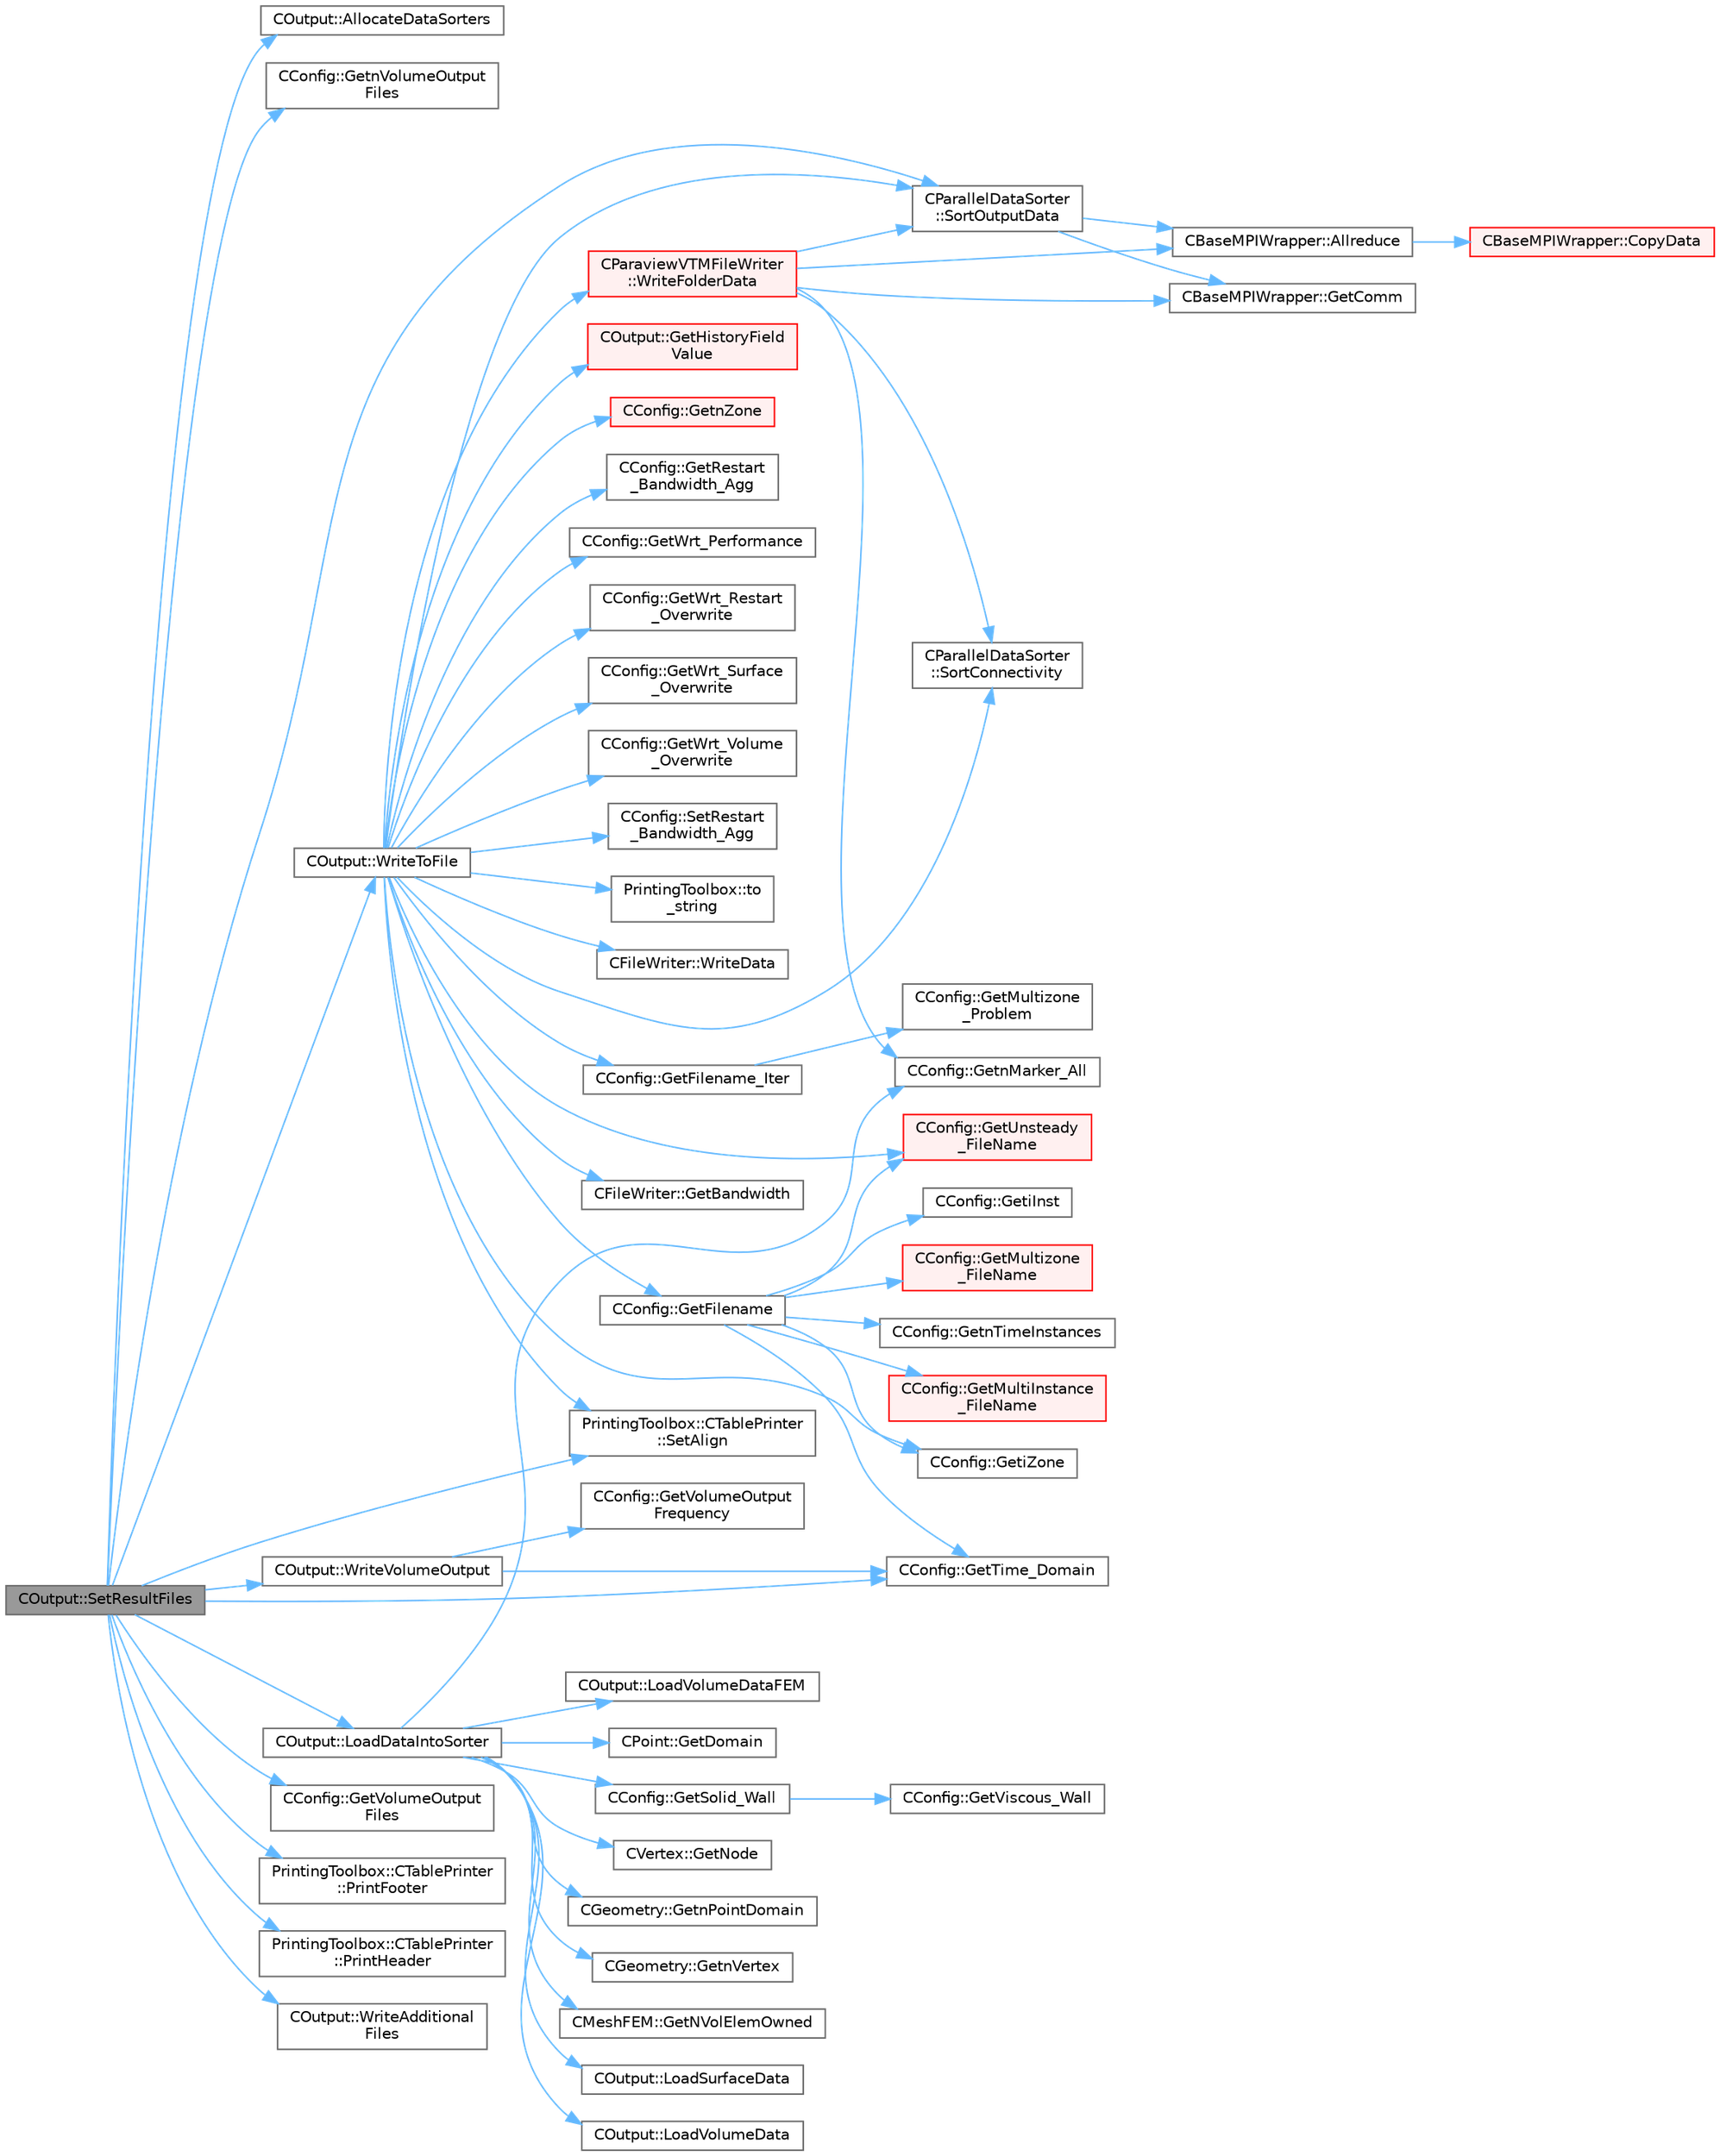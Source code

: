 digraph "COutput::SetResultFiles"
{
 // LATEX_PDF_SIZE
  bgcolor="transparent";
  edge [fontname=Helvetica,fontsize=10,labelfontname=Helvetica,labelfontsize=10];
  node [fontname=Helvetica,fontsize=10,shape=box,height=0.2,width=0.4];
  rankdir="LR";
  Node1 [id="Node000001",label="COutput::SetResultFiles",height=0.2,width=0.4,color="gray40", fillcolor="grey60", style="filled", fontcolor="black",tooltip="Loop through all requested output files and write the volume output data."];
  Node1 -> Node2 [id="edge1_Node000001_Node000002",color="steelblue1",style="solid",tooltip=" "];
  Node2 [id="Node000002",label="COutput::AllocateDataSorters",height=0.2,width=0.4,color="grey40", fillcolor="white", style="filled",URL="$classCOutput.html#a576a9991a81b18368a1f8ad09b8c65cf",tooltip="Allocates the data sorters if necessary."];
  Node1 -> Node3 [id="edge2_Node000001_Node000003",color="steelblue1",style="solid",tooltip=" "];
  Node3 [id="Node000003",label="CConfig::GetnVolumeOutput\lFiles",height=0.2,width=0.4,color="grey40", fillcolor="white", style="filled",URL="$classCConfig.html#a2298deab9cdc00a1c09f6e7cf6c8e07c",tooltip="GetnVolumeOutputFiles."];
  Node1 -> Node4 [id="edge3_Node000001_Node000004",color="steelblue1",style="solid",tooltip=" "];
  Node4 [id="Node000004",label="CConfig::GetTime_Domain",height=0.2,width=0.4,color="grey40", fillcolor="white", style="filled",URL="$classCConfig.html#a85d2e3cf43b77c63642c40c235b853f3",tooltip="Check if the multizone problem is solved for time domain."];
  Node1 -> Node5 [id="edge4_Node000001_Node000005",color="steelblue1",style="solid",tooltip=" "];
  Node5 [id="Node000005",label="CConfig::GetVolumeOutput\lFiles",height=0.2,width=0.4,color="grey40", fillcolor="white", style="filled",URL="$classCConfig.html#ae85a16a496604fc404d3fb33d559f65c",tooltip="GetVolumeOutputFiles."];
  Node1 -> Node6 [id="edge5_Node000001_Node000006",color="steelblue1",style="solid",tooltip=" "];
  Node6 [id="Node000006",label="COutput::LoadDataIntoSorter",height=0.2,width=0.4,color="grey40", fillcolor="white", style="filled",URL="$classCOutput.html#ac54efb9d794c522e1bef6cb4ed0d5b9f",tooltip="Load up the values of the requested volume fields into ::Local_Data array."];
  Node6 -> Node7 [id="edge6_Node000006_Node000007",color="steelblue1",style="solid",tooltip=" "];
  Node7 [id="Node000007",label="CPoint::GetDomain",height=0.2,width=0.4,color="grey40", fillcolor="white", style="filled",URL="$classCPoint.html#aa58a27b602e47ddcad22ae74a5c6bc81",tooltip="For parallel computation, its indicates if a point must be computed or not."];
  Node6 -> Node8 [id="edge7_Node000006_Node000008",color="steelblue1",style="solid",tooltip=" "];
  Node8 [id="Node000008",label="CConfig::GetnMarker_All",height=0.2,width=0.4,color="grey40", fillcolor="white", style="filled",URL="$classCConfig.html#a459dee039e618d21a5d78db61c221240",tooltip="Get the total number of boundary markers of the local process including send/receive domains."];
  Node6 -> Node9 [id="edge8_Node000006_Node000009",color="steelblue1",style="solid",tooltip=" "];
  Node9 [id="Node000009",label="CVertex::GetNode",height=0.2,width=0.4,color="grey40", fillcolor="white", style="filled",URL="$classCVertex.html#ad568da06e7191358d3a09a1bee71cdb5",tooltip="Get the node of the vertex."];
  Node6 -> Node10 [id="edge9_Node000006_Node000010",color="steelblue1",style="solid",tooltip=" "];
  Node10 [id="Node000010",label="CGeometry::GetnPointDomain",height=0.2,width=0.4,color="grey40", fillcolor="white", style="filled",URL="$classCGeometry.html#ac84179060bbac1fe5e856ea3da850b6e",tooltip="Get number of real points (that belong to the domain)."];
  Node6 -> Node11 [id="edge10_Node000006_Node000011",color="steelblue1",style="solid",tooltip=" "];
  Node11 [id="Node000011",label="CGeometry::GetnVertex",height=0.2,width=0.4,color="grey40", fillcolor="white", style="filled",URL="$classCGeometry.html#a00b7f7e71ff42bd38f39147366dd093a",tooltip="Get number of vertices."];
  Node6 -> Node12 [id="edge11_Node000006_Node000012",color="steelblue1",style="solid",tooltip=" "];
  Node12 [id="Node000012",label="CMeshFEM::GetNVolElemOwned",height=0.2,width=0.4,color="grey40", fillcolor="white", style="filled",URL="$classCMeshFEM.html#a98cac5880bf32dd7a81e90cfe3e83faa",tooltip="Function, which makes available the number of owned volume elements in the local FEM mesh."];
  Node6 -> Node13 [id="edge12_Node000006_Node000013",color="steelblue1",style="solid",tooltip=" "];
  Node13 [id="Node000013",label="CConfig::GetSolid_Wall",height=0.2,width=0.4,color="grey40", fillcolor="white", style="filled",URL="$classCConfig.html#a1e07d3641838843be05ed58424d39f4f",tooltip="Determines whether a marker with index iMarker is a solid boundary."];
  Node13 -> Node14 [id="edge13_Node000013_Node000014",color="steelblue1",style="solid",tooltip=" "];
  Node14 [id="Node000014",label="CConfig::GetViscous_Wall",height=0.2,width=0.4,color="grey40", fillcolor="white", style="filled",URL="$classCConfig.html#a890cf694cae683bb44a36c1fa1160e65",tooltip="Determines whether a marker with index iMarker is a viscous no-slip boundary."];
  Node6 -> Node15 [id="edge14_Node000006_Node000015",color="steelblue1",style="solid",tooltip=" "];
  Node15 [id="Node000015",label="COutput::LoadSurfaceData",height=0.2,width=0.4,color="grey40", fillcolor="white", style="filled",URL="$classCOutput.html#a01f7c43d229c94a9e8e954a538e5e66e",tooltip="Set the values of the volume output fields for a surface point."];
  Node6 -> Node16 [id="edge15_Node000006_Node000016",color="steelblue1",style="solid",tooltip=" "];
  Node16 [id="Node000016",label="COutput::LoadVolumeData",height=0.2,width=0.4,color="grey40", fillcolor="white", style="filled",URL="$classCOutput.html#ad9fcb944022e0d7131d89987458a02ce",tooltip="Set the values of the volume output fields for a point."];
  Node6 -> Node17 [id="edge16_Node000006_Node000017",color="steelblue1",style="solid",tooltip=" "];
  Node17 [id="Node000017",label="COutput::LoadVolumeDataFEM",height=0.2,width=0.4,color="grey40", fillcolor="white", style="filled",URL="$classCOutput.html#a379815a77f3a10e96834a95ff74d57f1",tooltip="Set the values of the volume output fields for a point."];
  Node1 -> Node18 [id="edge17_Node000001_Node000018",color="steelblue1",style="solid",tooltip=" "];
  Node18 [id="Node000018",label="PrintingToolbox::CTablePrinter\l::PrintFooter",height=0.2,width=0.4,color="grey40", fillcolor="white", style="filled",URL="$classPrintingToolbox_1_1CTablePrinter.html#ac1bc6229daf9b3181de565905281ee2a",tooltip="Print the footer."];
  Node1 -> Node19 [id="edge18_Node000001_Node000019",color="steelblue1",style="solid",tooltip=" "];
  Node19 [id="Node000019",label="PrintingToolbox::CTablePrinter\l::PrintHeader",height=0.2,width=0.4,color="grey40", fillcolor="white", style="filled",URL="$classPrintingToolbox_1_1CTablePrinter.html#a475fafce69bdc78e973a2546e6e6be76",tooltip="Print the header."];
  Node1 -> Node20 [id="edge19_Node000001_Node000020",color="steelblue1",style="solid",tooltip=" "];
  Node20 [id="Node000020",label="PrintingToolbox::CTablePrinter\l::SetAlign",height=0.2,width=0.4,color="grey40", fillcolor="white", style="filled",URL="$classPrintingToolbox_1_1CTablePrinter.html#ad3691499a7bfa024bf97a7fc00ef33c7",tooltip="Set the alignment of the table entries (CENTER only works for the header at the moment)."];
  Node1 -> Node21 [id="edge20_Node000001_Node000021",color="steelblue1",style="solid",tooltip=" "];
  Node21 [id="Node000021",label="CParallelDataSorter\l::SortOutputData",height=0.2,width=0.4,color="grey40", fillcolor="white", style="filled",URL="$classCParallelDataSorter.html#a44dd56ef2671d15e21eacf3fda758a83",tooltip="Sort the output data for each grid node into a linear partitioning across all processors."];
  Node21 -> Node22 [id="edge21_Node000021_Node000022",color="steelblue1",style="solid",tooltip=" "];
  Node22 [id="Node000022",label="CBaseMPIWrapper::Allreduce",height=0.2,width=0.4,color="grey40", fillcolor="white", style="filled",URL="$classCBaseMPIWrapper.html#a381d4b3738c09d92ee1ae9f89715b541",tooltip=" "];
  Node22 -> Node23 [id="edge22_Node000022_Node000023",color="steelblue1",style="solid",tooltip=" "];
  Node23 [id="Node000023",label="CBaseMPIWrapper::CopyData",height=0.2,width=0.4,color="red", fillcolor="#FFF0F0", style="filled",URL="$classCBaseMPIWrapper.html#a3c28692a4cab67ad0f81d18273db3d23",tooltip=" "];
  Node21 -> Node26 [id="edge23_Node000021_Node000026",color="steelblue1",style="solid",tooltip=" "];
  Node26 [id="Node000026",label="CBaseMPIWrapper::GetComm",height=0.2,width=0.4,color="grey40", fillcolor="white", style="filled",URL="$classCBaseMPIWrapper.html#a8154391fc3522954802889d81d4ef5da",tooltip=" "];
  Node1 -> Node27 [id="edge24_Node000001_Node000027",color="steelblue1",style="solid",tooltip=" "];
  Node27 [id="Node000027",label="COutput::WriteAdditional\lFiles",height=0.2,width=0.4,color="grey40", fillcolor="white", style="filled",URL="$classCOutput.html#a62857be8ebc907de66597e5ce40d9434",tooltip="Write any additional files defined for the current solver."];
  Node1 -> Node28 [id="edge25_Node000001_Node000028",color="steelblue1",style="solid",tooltip=" "];
  Node28 [id="Node000028",label="COutput::WriteToFile",height=0.2,width=0.4,color="grey40", fillcolor="white", style="filled",URL="$classCOutput.html#a153a24cacc90f827f1e8751815764a4c",tooltip="Allocates the appropriate file writer based on the chosen format and writes sorted data to file."];
  Node28 -> Node29 [id="edge26_Node000028_Node000029",color="steelblue1",style="solid",tooltip=" "];
  Node29 [id="Node000029",label="CFileWriter::GetBandwidth",height=0.2,width=0.4,color="grey40", fillcolor="white", style="filled",URL="$classCFileWriter.html#a52e95fd22f6b2a8308d61f45baf63f14",tooltip="Get the bandwith used for the last writing."];
  Node28 -> Node30 [id="edge27_Node000028_Node000030",color="steelblue1",style="solid",tooltip=" "];
  Node30 [id="Node000030",label="CConfig::GetFilename",height=0.2,width=0.4,color="grey40", fillcolor="white", style="filled",URL="$classCConfig.html#af7c4169d5b73657a9a3ea94b54931f91",tooltip="Add any numbers necessary to the filename (iteration number, zone ID ...)"];
  Node30 -> Node31 [id="edge28_Node000030_Node000031",color="steelblue1",style="solid",tooltip=" "];
  Node31 [id="Node000031",label="CConfig::GetiInst",height=0.2,width=0.4,color="grey40", fillcolor="white", style="filled",URL="$classCConfig.html#a538bf5c34b523f5e4d389be41c2b666c",tooltip="Get the current instance."];
  Node30 -> Node32 [id="edge29_Node000030_Node000032",color="steelblue1",style="solid",tooltip=" "];
  Node32 [id="Node000032",label="CConfig::GetiZone",height=0.2,width=0.4,color="grey40", fillcolor="white", style="filled",URL="$classCConfig.html#a1d6335b8fdef6fbcd9a08f7503d73ec1",tooltip="Provides the number of varaibles."];
  Node30 -> Node33 [id="edge30_Node000030_Node000033",color="steelblue1",style="solid",tooltip=" "];
  Node33 [id="Node000033",label="CConfig::GetMultiInstance\l_FileName",height=0.2,width=0.4,color="red", fillcolor="#FFF0F0", style="filled",URL="$classCConfig.html#a8e58aafe36a038a7cc27a8e78f1bfeba",tooltip="Append the instance index to the restart or the solution files."];
  Node30 -> Node36 [id="edge31_Node000030_Node000036",color="steelblue1",style="solid",tooltip=" "];
  Node36 [id="Node000036",label="CConfig::GetMultizone\l_FileName",height=0.2,width=0.4,color="red", fillcolor="#FFF0F0", style="filled",URL="$classCConfig.html#a583b8216adb6145ba09476d72fb2d916",tooltip="Append the zone index to the restart or the solution files."];
  Node30 -> Node37 [id="edge32_Node000030_Node000037",color="steelblue1",style="solid",tooltip=" "];
  Node37 [id="Node000037",label="CConfig::GetnTimeInstances",height=0.2,width=0.4,color="grey40", fillcolor="white", style="filled",URL="$classCConfig.html#a6ae9111090db52de2f8f07f77d6416d5",tooltip="Retrieves the number of periodic time instances for Harmonic Balance."];
  Node30 -> Node4 [id="edge33_Node000030_Node000004",color="steelblue1",style="solid",tooltip=" "];
  Node30 -> Node38 [id="edge34_Node000030_Node000038",color="steelblue1",style="solid",tooltip=" "];
  Node38 [id="Node000038",label="CConfig::GetUnsteady\l_FileName",height=0.2,width=0.4,color="red", fillcolor="#FFF0F0", style="filled",URL="$classCConfig.html#a6a372823bb1dd2d55e81488b720752d6",tooltip="Augment the input filename with the iteration number for an unsteady file."];
  Node28 -> Node39 [id="edge35_Node000028_Node000039",color="steelblue1",style="solid",tooltip=" "];
  Node39 [id="Node000039",label="CConfig::GetFilename_Iter",height=0.2,width=0.4,color="grey40", fillcolor="white", style="filled",URL="$classCConfig.html#af654704b35b4044878f3f51c00646978",tooltip="Add steady iteration number to the filename (does not overwrite previous files)"];
  Node39 -> Node40 [id="edge36_Node000039_Node000040",color="steelblue1",style="solid",tooltip=" "];
  Node40 [id="Node000040",label="CConfig::GetMultizone\l_Problem",height=0.2,width=0.4,color="grey40", fillcolor="white", style="filled",URL="$classCConfig.html#abafdda03255a7f71a9701ded02f6d231",tooltip="Get whether the simulation we are running is a multizone simulation."];
  Node28 -> Node41 [id="edge37_Node000028_Node000041",color="steelblue1",style="solid",tooltip=" "];
  Node41 [id="Node000041",label="COutput::GetHistoryField\lValue",height=0.2,width=0.4,color="red", fillcolor="#FFF0F0", style="filled",URL="$classCOutput.html#a2b5d97ac7f4b857ac171765a3eb54851",tooltip="Get the value of particular history output field."];
  Node28 -> Node32 [id="edge38_Node000028_Node000032",color="steelblue1",style="solid",tooltip=" "];
  Node28 -> Node42 [id="edge39_Node000028_Node000042",color="steelblue1",style="solid",tooltip=" "];
  Node42 [id="Node000042",label="CConfig::GetnZone",height=0.2,width=0.4,color="red", fillcolor="#FFF0F0", style="filled",URL="$classCConfig.html#a39ff50a0f3deda9134f1c44b4d5053b7",tooltip="Gets the number of zones in the mesh file."];
  Node28 -> Node43 [id="edge40_Node000028_Node000043",color="steelblue1",style="solid",tooltip=" "];
  Node43 [id="Node000043",label="CConfig::GetRestart\l_Bandwidth_Agg",height=0.2,width=0.4,color="grey40", fillcolor="white", style="filled",URL="$classCConfig.html#a60b72ebe49a6d318584944af24435989",tooltip="Set the sum of the bandwidth for writing binary restarts (to be averaged later)."];
  Node28 -> Node38 [id="edge41_Node000028_Node000038",color="steelblue1",style="solid",tooltip=" "];
  Node28 -> Node44 [id="edge42_Node000028_Node000044",color="steelblue1",style="solid",tooltip=" "];
  Node44 [id="Node000044",label="CConfig::GetWrt_Performance",height=0.2,width=0.4,color="grey40", fillcolor="white", style="filled",URL="$classCConfig.html#a9667091b52bebfe6ffbe631ba1921bf2",tooltip="Get information about writing the performance summary at the end of a calculation."];
  Node28 -> Node45 [id="edge43_Node000028_Node000045",color="steelblue1",style="solid",tooltip=" "];
  Node45 [id="Node000045",label="CConfig::GetWrt_Restart\l_Overwrite",height=0.2,width=0.4,color="grey40", fillcolor="white", style="filled",URL="$classCConfig.html#ae9ed022279a560ca553875e37a066c35",tooltip="Flag for whether restart solution files are overwritten."];
  Node28 -> Node46 [id="edge44_Node000028_Node000046",color="steelblue1",style="solid",tooltip=" "];
  Node46 [id="Node000046",label="CConfig::GetWrt_Surface\l_Overwrite",height=0.2,width=0.4,color="grey40", fillcolor="white", style="filled",URL="$classCConfig.html#aa4479ec281523722b0d2abd32793b686",tooltip="Flag for whether visualization files are overwritten."];
  Node28 -> Node47 [id="edge45_Node000028_Node000047",color="steelblue1",style="solid",tooltip=" "];
  Node47 [id="Node000047",label="CConfig::GetWrt_Volume\l_Overwrite",height=0.2,width=0.4,color="grey40", fillcolor="white", style="filled",URL="$classCConfig.html#a007e689c5a84a2028d936757711064fb",tooltip="Flag for whether visualization files are overwritten."];
  Node28 -> Node20 [id="edge46_Node000028_Node000020",color="steelblue1",style="solid",tooltip=" "];
  Node28 -> Node48 [id="edge47_Node000028_Node000048",color="steelblue1",style="solid",tooltip=" "];
  Node48 [id="Node000048",label="CConfig::SetRestart\l_Bandwidth_Agg",height=0.2,width=0.4,color="grey40", fillcolor="white", style="filled",URL="$classCConfig.html#a9a06687acc9a585a507fe9164c708f8b",tooltip="Set the sum of the bandwidth for writing binary restarts (to be averaged later)."];
  Node28 -> Node49 [id="edge48_Node000028_Node000049",color="steelblue1",style="solid",tooltip=" "];
  Node49 [id="Node000049",label="CParallelDataSorter\l::SortConnectivity",height=0.2,width=0.4,color="grey40", fillcolor="white", style="filled",URL="$classCParallelDataSorter.html#a07cb46b33f5de77f0d7f305162c20f2c",tooltip="Sort the connectivities (volume and surface) into data structures."];
  Node28 -> Node21 [id="edge49_Node000028_Node000021",color="steelblue1",style="solid",tooltip=" "];
  Node28 -> Node50 [id="edge50_Node000028_Node000050",color="steelblue1",style="solid",tooltip=" "];
  Node50 [id="Node000050",label="PrintingToolbox::to\l_string",height=0.2,width=0.4,color="grey40", fillcolor="white", style="filled",URL="$namespacePrintingToolbox.html#a382f3911ccba468c241c530ae0c78b63",tooltip=" "];
  Node28 -> Node51 [id="edge51_Node000028_Node000051",color="steelblue1",style="solid",tooltip=" "];
  Node51 [id="Node000051",label="CFileWriter::WriteData",height=0.2,width=0.4,color="grey40", fillcolor="white", style="filled",URL="$classCFileWriter.html#a25c62a2451f48cd1fd73e23676e3bb86",tooltip="Write sorted data to file."];
  Node28 -> Node52 [id="edge52_Node000028_Node000052",color="steelblue1",style="solid",tooltip=" "];
  Node52 [id="Node000052",label="CParaviewVTMFileWriter\l::WriteFolderData",height=0.2,width=0.4,color="red", fillcolor="#FFF0F0", style="filled",URL="$classCParaviewVTMFileWriter.html#aac5315e351adbf70fd745bfbd5d197d1",tooltip="Write all data of the zones, boundaries into the folder."];
  Node52 -> Node22 [id="edge53_Node000052_Node000022",color="steelblue1",style="solid",tooltip=" "];
  Node52 -> Node26 [id="edge54_Node000052_Node000026",color="steelblue1",style="solid",tooltip=" "];
  Node52 -> Node8 [id="edge55_Node000052_Node000008",color="steelblue1",style="solid",tooltip=" "];
  Node52 -> Node49 [id="edge56_Node000052_Node000049",color="steelblue1",style="solid",tooltip=" "];
  Node52 -> Node21 [id="edge57_Node000052_Node000021",color="steelblue1",style="solid",tooltip=" "];
  Node1 -> Node82 [id="edge58_Node000001_Node000082",color="steelblue1",style="solid",tooltip=" "];
  Node82 [id="Node000082",label="COutput::WriteVolumeOutput",height=0.2,width=0.4,color="grey40", fillcolor="white", style="filled",URL="$classCOutput.html#acf7cafe934f166493ec0f87dfa12f760",tooltip="Determines if the the volume output should be written."];
  Node82 -> Node4 [id="edge59_Node000082_Node000004",color="steelblue1",style="solid",tooltip=" "];
  Node82 -> Node83 [id="edge60_Node000082_Node000083",color="steelblue1",style="solid",tooltip=" "];
  Node83 [id="Node000083",label="CConfig::GetVolumeOutput\lFrequency",height=0.2,width=0.4,color="grey40", fillcolor="white", style="filled",URL="$classCConfig.html#a130e8c890fc0d1fea6c70273fbe71c77",tooltip="GetVolumeOutputFrequency."];
}
